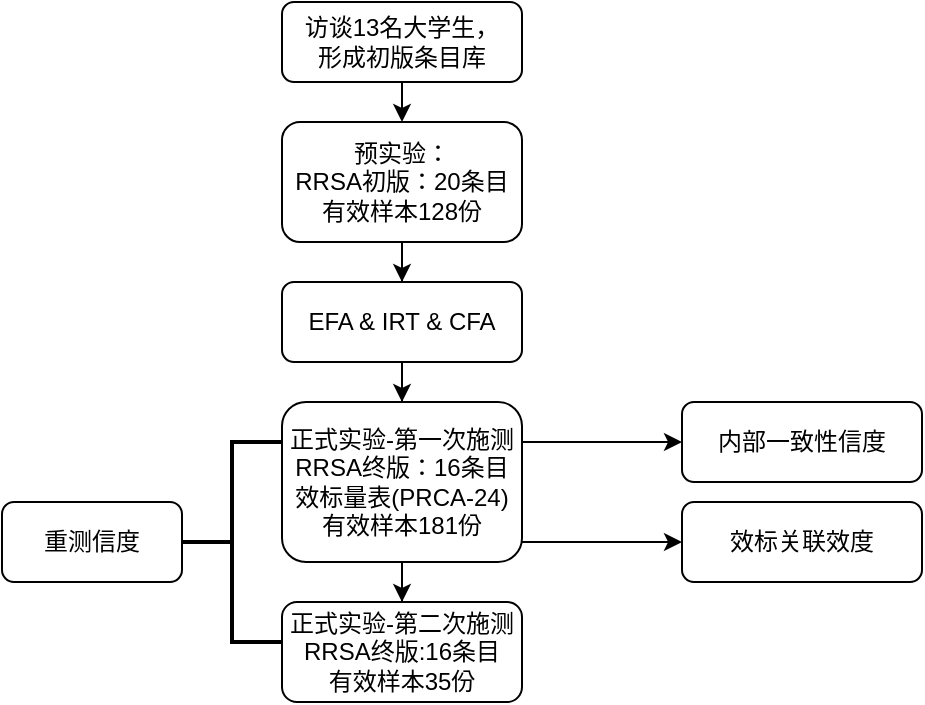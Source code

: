 <mxfile version="22.1.5" type="github">
  <diagram id="C5RBs43oDa-KdzZeNtuy" name="Page-1">
    <mxGraphModel dx="610" dy="429" grid="1" gridSize="10" guides="1" tooltips="1" connect="1" arrows="1" fold="1" page="1" pageScale="1" pageWidth="827" pageHeight="1169" math="0" shadow="0">
      <root>
        <mxCell id="WIyWlLk6GJQsqaUBKTNV-0" />
        <mxCell id="WIyWlLk6GJQsqaUBKTNV-1" parent="WIyWlLk6GJQsqaUBKTNV-0" />
        <mxCell id="WIyWlLk6GJQsqaUBKTNV-3" value="访谈13名大学生，&lt;br&gt;形成初版条目库" style="rounded=1;whiteSpace=wrap;html=1;fontSize=12;glass=0;strokeWidth=1;shadow=0;" parent="WIyWlLk6GJQsqaUBKTNV-1" vertex="1">
          <mxGeometry x="160" y="80" width="120" height="40" as="geometry" />
        </mxCell>
        <mxCell id="um5_pzFzqWeA_Wj4qBLw-0" value="" style="endArrow=classic;html=1;rounded=0;exitX=0.5;exitY=1;exitDx=0;exitDy=0;entryX=0.5;entryY=0;entryDx=0;entryDy=0;" edge="1" parent="WIyWlLk6GJQsqaUBKTNV-1" source="WIyWlLk6GJQsqaUBKTNV-3" target="um5_pzFzqWeA_Wj4qBLw-1">
          <mxGeometry width="50" height="50" relative="1" as="geometry">
            <mxPoint x="390" y="280" as="sourcePoint" />
            <mxPoint x="440" y="230" as="targetPoint" />
          </mxGeometry>
        </mxCell>
        <mxCell id="um5_pzFzqWeA_Wj4qBLw-4" value="" style="edgeStyle=orthogonalEdgeStyle;rounded=0;orthogonalLoop=1;jettySize=auto;html=1;" edge="1" parent="WIyWlLk6GJQsqaUBKTNV-1" source="um5_pzFzqWeA_Wj4qBLw-1" target="um5_pzFzqWeA_Wj4qBLw-2">
          <mxGeometry relative="1" as="geometry" />
        </mxCell>
        <mxCell id="um5_pzFzqWeA_Wj4qBLw-1" value="预实验：&lt;br&gt;RRSA初版：20条目&lt;br&gt;有效样本128份" style="rounded=1;whiteSpace=wrap;html=1;fontSize=12;glass=0;strokeWidth=1;shadow=0;" vertex="1" parent="WIyWlLk6GJQsqaUBKTNV-1">
          <mxGeometry x="160" y="140" width="120" height="60" as="geometry" />
        </mxCell>
        <mxCell id="um5_pzFzqWeA_Wj4qBLw-6" value="" style="edgeStyle=orthogonalEdgeStyle;rounded=0;orthogonalLoop=1;jettySize=auto;html=1;" edge="1" parent="WIyWlLk6GJQsqaUBKTNV-1" source="um5_pzFzqWeA_Wj4qBLw-2" target="um5_pzFzqWeA_Wj4qBLw-5">
          <mxGeometry relative="1" as="geometry" />
        </mxCell>
        <mxCell id="um5_pzFzqWeA_Wj4qBLw-2" value="EFA &amp;amp; IRT &amp;amp; CFA" style="rounded=1;whiteSpace=wrap;html=1;fontSize=12;glass=0;strokeWidth=1;shadow=0;" vertex="1" parent="WIyWlLk6GJQsqaUBKTNV-1">
          <mxGeometry x="160" y="220" width="120" height="40" as="geometry" />
        </mxCell>
        <mxCell id="um5_pzFzqWeA_Wj4qBLw-8" value="" style="edgeStyle=orthogonalEdgeStyle;rounded=0;orthogonalLoop=1;jettySize=auto;html=1;" edge="1" parent="WIyWlLk6GJQsqaUBKTNV-1" source="um5_pzFzqWeA_Wj4qBLw-5" target="um5_pzFzqWeA_Wj4qBLw-7">
          <mxGeometry relative="1" as="geometry" />
        </mxCell>
        <mxCell id="um5_pzFzqWeA_Wj4qBLw-5" value="正式实验-第一次施测&lt;br&gt;RRSA终版：16条目&lt;br&gt;效标量表(PRCA-24)&lt;br&gt;有效样本181份" style="rounded=1;whiteSpace=wrap;html=1;fontSize=12;glass=0;strokeWidth=1;shadow=0;" vertex="1" parent="WIyWlLk6GJQsqaUBKTNV-1">
          <mxGeometry x="160" y="280" width="120" height="80" as="geometry" />
        </mxCell>
        <mxCell id="um5_pzFzqWeA_Wj4qBLw-7" value="正式实验-第二次施测&lt;br&gt;RRSA终版:16条目&lt;br&gt;有效样本35份" style="rounded=1;whiteSpace=wrap;html=1;fontSize=12;glass=0;strokeWidth=1;shadow=0;" vertex="1" parent="WIyWlLk6GJQsqaUBKTNV-1">
          <mxGeometry x="160" y="380" width="120" height="50" as="geometry" />
        </mxCell>
        <mxCell id="um5_pzFzqWeA_Wj4qBLw-10" value="" style="endArrow=classic;html=1;rounded=0;exitX=1;exitY=0.25;exitDx=0;exitDy=0;" edge="1" parent="WIyWlLk6GJQsqaUBKTNV-1" source="um5_pzFzqWeA_Wj4qBLw-5">
          <mxGeometry width="50" height="50" relative="1" as="geometry">
            <mxPoint x="390" y="280" as="sourcePoint" />
            <mxPoint x="360" y="300" as="targetPoint" />
          </mxGeometry>
        </mxCell>
        <mxCell id="um5_pzFzqWeA_Wj4qBLw-11" value="" style="endArrow=classic;html=1;rounded=0;entryX=0;entryY=0.5;entryDx=0;entryDy=0;" edge="1" parent="WIyWlLk6GJQsqaUBKTNV-1" target="um5_pzFzqWeA_Wj4qBLw-13">
          <mxGeometry width="50" height="50" relative="1" as="geometry">
            <mxPoint x="280" y="350" as="sourcePoint" />
            <mxPoint x="430" y="390" as="targetPoint" />
          </mxGeometry>
        </mxCell>
        <mxCell id="um5_pzFzqWeA_Wj4qBLw-12" value="内部一致性信度" style="rounded=1;whiteSpace=wrap;html=1;fontSize=12;glass=0;strokeWidth=1;shadow=0;" vertex="1" parent="WIyWlLk6GJQsqaUBKTNV-1">
          <mxGeometry x="360" y="280" width="120" height="40" as="geometry" />
        </mxCell>
        <mxCell id="um5_pzFzqWeA_Wj4qBLw-13" value="效标关联效度" style="rounded=1;whiteSpace=wrap;html=1;fontSize=12;glass=0;strokeWidth=1;shadow=0;" vertex="1" parent="WIyWlLk6GJQsqaUBKTNV-1">
          <mxGeometry x="360" y="330" width="120" height="40" as="geometry" />
        </mxCell>
        <mxCell id="um5_pzFzqWeA_Wj4qBLw-17" value="重测信度" style="rounded=1;whiteSpace=wrap;html=1;fontSize=12;glass=0;strokeWidth=1;shadow=0;" vertex="1" parent="WIyWlLk6GJQsqaUBKTNV-1">
          <mxGeometry x="20" y="330" width="90" height="40" as="geometry" />
        </mxCell>
        <mxCell id="um5_pzFzqWeA_Wj4qBLw-18" value="" style="strokeWidth=2;html=1;shape=mxgraph.flowchart.annotation_2;align=left;labelPosition=right;pointerEvents=1;" vertex="1" parent="WIyWlLk6GJQsqaUBKTNV-1">
          <mxGeometry x="110" y="300" width="50" height="100" as="geometry" />
        </mxCell>
      </root>
    </mxGraphModel>
  </diagram>
</mxfile>
